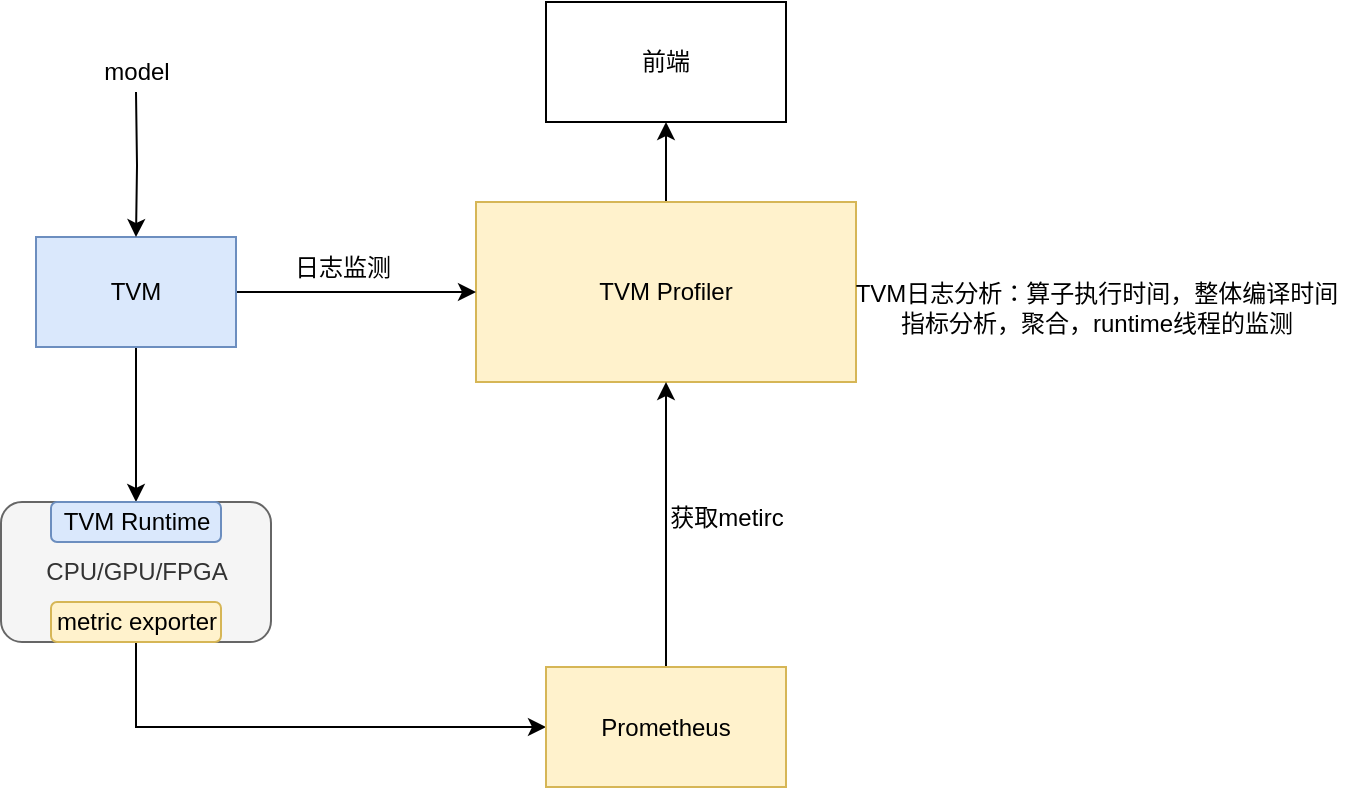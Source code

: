 <mxfile version="20.2.7" type="github">
  <diagram id="86kuY6THDulfLYm3_jYT" name="第 1 页">
    <mxGraphModel dx="1209" dy="681" grid="1" gridSize="10" guides="1" tooltips="1" connect="1" arrows="1" fold="1" page="1" pageScale="1" pageWidth="827" pageHeight="1169" math="0" shadow="0">
      <root>
        <mxCell id="0" />
        <mxCell id="1" parent="0" />
        <mxCell id="mOo0OQ5CiKbvLENcen1P-40" style="edgeStyle=orthogonalEdgeStyle;rounded=0;orthogonalLoop=1;jettySize=auto;html=1;exitX=0.5;exitY=0;exitDx=0;exitDy=0;" edge="1" parent="1" source="mOo0OQ5CiKbvLENcen1P-36">
          <mxGeometry relative="1" as="geometry">
            <mxPoint x="445" y="130" as="targetPoint" />
          </mxGeometry>
        </mxCell>
        <mxCell id="mOo0OQ5CiKbvLENcen1P-36" value="TVM Profiler" style="rounded=0;whiteSpace=wrap;html=1;fillColor=#fff2cc;strokeColor=#d6b656;" vertex="1" parent="1">
          <mxGeometry x="350" y="170" width="190" height="90" as="geometry" />
        </mxCell>
        <mxCell id="mOo0OQ5CiKbvLENcen1P-39" style="edgeStyle=orthogonalEdgeStyle;rounded=0;orthogonalLoop=1;jettySize=auto;html=1;exitX=1;exitY=0.5;exitDx=0;exitDy=0;entryX=0;entryY=0.5;entryDx=0;entryDy=0;" edge="1" parent="1" source="mOo0OQ5CiKbvLENcen1P-3" target="mOo0OQ5CiKbvLENcen1P-36">
          <mxGeometry relative="1" as="geometry" />
        </mxCell>
        <mxCell id="mOo0OQ5CiKbvLENcen1P-49" style="edgeStyle=orthogonalEdgeStyle;rounded=0;orthogonalLoop=1;jettySize=auto;html=1;exitX=0.5;exitY=1;exitDx=0;exitDy=0;entryX=0.5;entryY=0;entryDx=0;entryDy=0;" edge="1" parent="1" source="mOo0OQ5CiKbvLENcen1P-3" target="mOo0OQ5CiKbvLENcen1P-13">
          <mxGeometry relative="1" as="geometry" />
        </mxCell>
        <mxCell id="mOo0OQ5CiKbvLENcen1P-3" value="TVM" style="rounded=0;whiteSpace=wrap;html=1;fillColor=#dae8fc;strokeColor=#6c8ebf;" vertex="1" parent="1">
          <mxGeometry x="130" y="187.5" width="100" height="55" as="geometry" />
        </mxCell>
        <mxCell id="mOo0OQ5CiKbvLENcen1P-6" style="edgeStyle=orthogonalEdgeStyle;rounded=0;orthogonalLoop=1;jettySize=auto;html=1;exitX=0.5;exitY=1;exitDx=0;exitDy=0;" edge="1" parent="1" target="mOo0OQ5CiKbvLENcen1P-3">
          <mxGeometry relative="1" as="geometry">
            <mxPoint x="180" y="115" as="sourcePoint" />
          </mxGeometry>
        </mxCell>
        <mxCell id="mOo0OQ5CiKbvLENcen1P-7" value="model" style="text;html=1;align=center;verticalAlign=middle;resizable=0;points=[];autosize=1;strokeColor=none;fillColor=none;" vertex="1" parent="1">
          <mxGeometry x="150" y="90" width="60" height="30" as="geometry" />
        </mxCell>
        <mxCell id="mOo0OQ5CiKbvLENcen1P-8" value="CPU/GPU/FPGA" style="rounded=1;whiteSpace=wrap;html=1;fillColor=#f5f5f5;fontColor=#333333;strokeColor=#666666;" vertex="1" parent="1">
          <mxGeometry x="112.5" y="320" width="135" height="70" as="geometry" />
        </mxCell>
        <mxCell id="mOo0OQ5CiKbvLENcen1P-13" value="TVM Runtime" style="rounded=1;whiteSpace=wrap;html=1;fillColor=#dae8fc;strokeColor=#6c8ebf;" vertex="1" parent="1">
          <mxGeometry x="137.5" y="320" width="85" height="20" as="geometry" />
        </mxCell>
        <mxCell id="mOo0OQ5CiKbvLENcen1P-50" style="edgeStyle=orthogonalEdgeStyle;rounded=0;orthogonalLoop=1;jettySize=auto;html=1;exitX=0.5;exitY=1;exitDx=0;exitDy=0;entryX=0;entryY=0.5;entryDx=0;entryDy=0;" edge="1" parent="1" source="mOo0OQ5CiKbvLENcen1P-14" target="mOo0OQ5CiKbvLENcen1P-30">
          <mxGeometry relative="1" as="geometry" />
        </mxCell>
        <mxCell id="mOo0OQ5CiKbvLENcen1P-14" value="metric exporter" style="rounded=1;whiteSpace=wrap;html=1;fillColor=#fff2cc;strokeColor=#d6b656;" vertex="1" parent="1">
          <mxGeometry x="137.5" y="370" width="85" height="20" as="geometry" />
        </mxCell>
        <mxCell id="mOo0OQ5CiKbvLENcen1P-29" value="日志监测" style="text;html=1;align=center;verticalAlign=middle;resizable=0;points=[];autosize=1;strokeColor=none;fillColor=none;" vertex="1" parent="1">
          <mxGeometry x="247.5" y="187.5" width="70" height="30" as="geometry" />
        </mxCell>
        <mxCell id="mOo0OQ5CiKbvLENcen1P-37" style="edgeStyle=orthogonalEdgeStyle;rounded=0;orthogonalLoop=1;jettySize=auto;html=1;exitX=0.5;exitY=0;exitDx=0;exitDy=0;entryX=0.5;entryY=1;entryDx=0;entryDy=0;" edge="1" parent="1" source="mOo0OQ5CiKbvLENcen1P-30" target="mOo0OQ5CiKbvLENcen1P-36">
          <mxGeometry relative="1" as="geometry" />
        </mxCell>
        <mxCell id="mOo0OQ5CiKbvLENcen1P-30" value="Prometheus" style="rounded=0;whiteSpace=wrap;html=1;fillColor=#fff2cc;strokeColor=#d6b656;" vertex="1" parent="1">
          <mxGeometry x="385" y="402.5" width="120" height="60" as="geometry" />
        </mxCell>
        <mxCell id="mOo0OQ5CiKbvLENcen1P-38" value="获取metirc" style="text;html=1;align=center;verticalAlign=middle;resizable=0;points=[];autosize=1;strokeColor=none;fillColor=none;" vertex="1" parent="1">
          <mxGeometry x="435" y="312.5" width="80" height="30" as="geometry" />
        </mxCell>
        <mxCell id="mOo0OQ5CiKbvLENcen1P-44" value="前端" style="rounded=0;whiteSpace=wrap;html=1;" vertex="1" parent="1">
          <mxGeometry x="385" y="70" width="120" height="60" as="geometry" />
        </mxCell>
        <mxCell id="mOo0OQ5CiKbvLENcen1P-51" value="TVM日志分析：算子执行时间，整体编译时间&lt;br&gt;指标分析，聚合，runtime线程的监测" style="text;html=1;align=center;verticalAlign=middle;resizable=0;points=[];autosize=1;strokeColor=none;fillColor=none;" vertex="1" parent="1">
          <mxGeometry x="530" y="202.5" width="260" height="40" as="geometry" />
        </mxCell>
      </root>
    </mxGraphModel>
  </diagram>
</mxfile>
